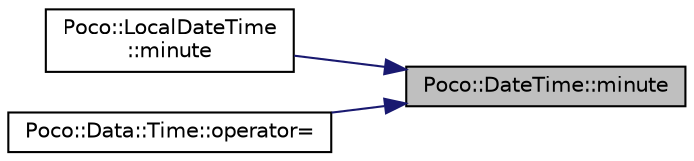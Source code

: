 digraph "Poco::DateTime::minute"
{
 // LATEX_PDF_SIZE
  edge [fontname="Helvetica",fontsize="10",labelfontname="Helvetica",labelfontsize="10"];
  node [fontname="Helvetica",fontsize="10",shape=record];
  rankdir="RL";
  Node1 [label="Poco::DateTime::minute",height=0.2,width=0.4,color="black", fillcolor="grey75", style="filled", fontcolor="black",tooltip="Returns true if hour >= 12."];
  Node1 -> Node2 [dir="back",color="midnightblue",fontsize="10",style="solid"];
  Node2 [label="Poco::LocalDateTime\l::minute",height=0.2,width=0.4,color="black", fillcolor="white", style="filled",URL="$classPoco_1_1LocalDateTime.html#a0d288047e1d5132956d3f0b60bc03a12",tooltip="Returns true if hour >= 12."];
  Node1 -> Node3 [dir="back",color="midnightblue",fontsize="10",style="solid"];
  Node3 [label="Poco::Data::Time::operator=",height=0.2,width=0.4,color="black", fillcolor="white", style="filled",URL="$classPoco_1_1Data_1_1Time.html#a9bfb18e6a77ade91b4216f4446949cab",tooltip="Assignment operator for Time."];
}
